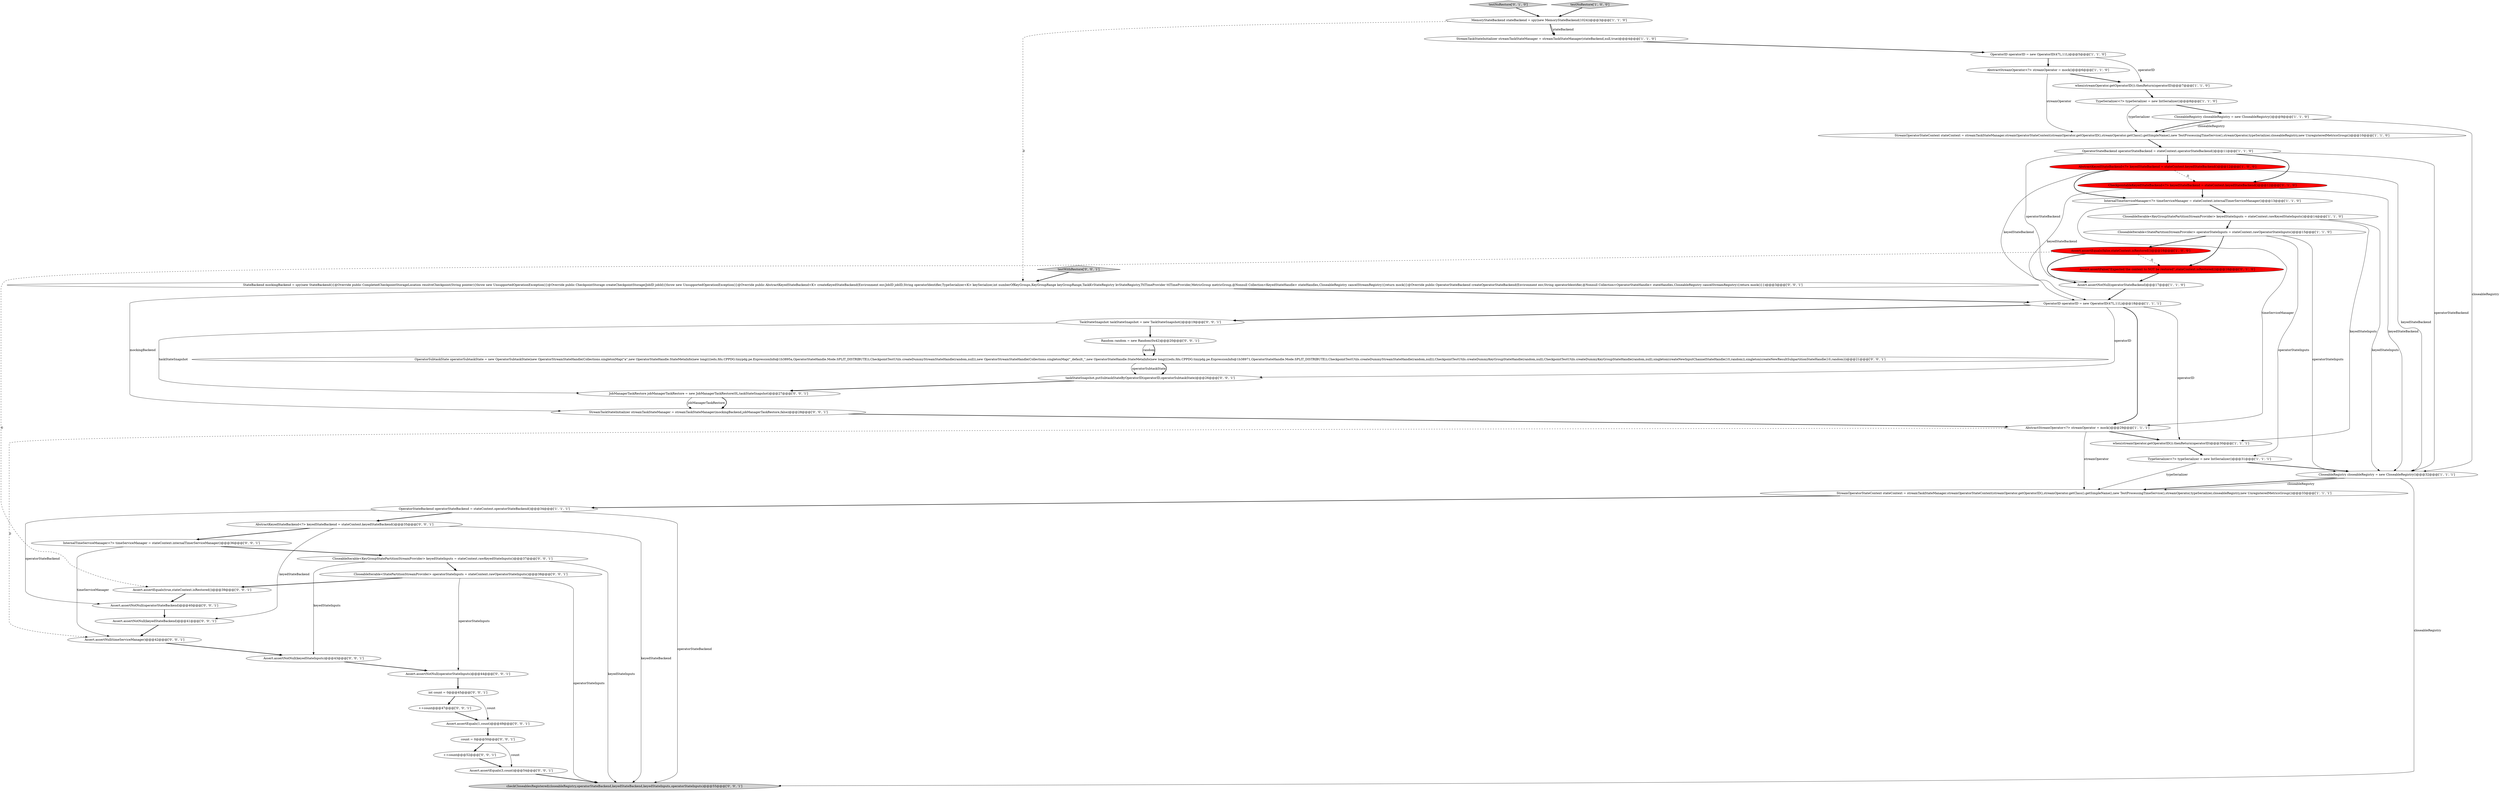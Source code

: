 digraph {
29 [style = filled, label = "taskStateSnapshot.putSubtaskStateByOperatorID(operatorID,operatorSubtaskState)@@@26@@@['0', '0', '1']", fillcolor = white, shape = ellipse image = "AAA0AAABBB3BBB"];
20 [style = filled, label = "when(streamOperator.getOperatorID()).thenReturn(operatorID)@@@7@@@['1', '1', '0']", fillcolor = white, shape = ellipse image = "AAA0AAABBB1BBB"];
8 [style = filled, label = "CloseableIterable<KeyGroupStatePartitionStreamProvider> keyedStateInputs = stateContext.rawKeyedStateInputs()@@@14@@@['1', '1', '0']", fillcolor = white, shape = ellipse image = "AAA0AAABBB1BBB"];
7 [style = filled, label = "MemoryStateBackend stateBackend = spy(new MemoryStateBackend(1024))@@@3@@@['1', '1', '0']", fillcolor = white, shape = ellipse image = "AAA0AAABBB1BBB"];
5 [style = filled, label = "CloseableIterable<StatePartitionStreamProvider> operatorStateInputs = stateContext.rawOperatorStateInputs()@@@15@@@['1', '1', '0']", fillcolor = white, shape = ellipse image = "AAA0AAABBB1BBB"];
25 [style = filled, label = "Assert.assertFalse(\"Expected the context to NOT be restored\",stateContext.isRestored())@@@16@@@['0', '1', '0']", fillcolor = red, shape = ellipse image = "AAA1AAABBB2BBB"];
14 [style = filled, label = "OperatorStateBackend operatorStateBackend = stateContext.operatorStateBackend()@@@34@@@['1', '1', '1']", fillcolor = white, shape = ellipse image = "AAA0AAABBB1BBB"];
11 [style = filled, label = "TypeSerializer<?> typeSerializer = new IntSerializer()@@@8@@@['1', '1', '0']", fillcolor = white, shape = ellipse image = "AAA0AAABBB1BBB"];
13 [style = filled, label = "StreamOperatorStateContext stateContext = streamTaskStateManager.streamOperatorStateContext(streamOperator.getOperatorID(),streamOperator.getClass().getSimpleName(),new TestProcessingTimeService(),streamOperator,typeSerializer,closeableRegistry,new UnregisteredMetricsGroup())@@@33@@@['1', '1', '1']", fillcolor = white, shape = ellipse image = "AAA0AAABBB1BBB"];
0 [style = filled, label = "OperatorID operatorID = new OperatorID(47L,11L)@@@5@@@['1', '1', '0']", fillcolor = white, shape = ellipse image = "AAA0AAABBB1BBB"];
40 [style = filled, label = "OperatorSubtaskState operatorSubtaskState = new OperatorSubtaskState(new OperatorStreamStateHandle(Collections.singletonMap(\"a\",new OperatorStateHandle.StateMetaInfo(new long((((edu.fdu.CPPDG.tinypdg.pe.ExpressionInfo@1b3895a,OperatorStateHandle.Mode.SPLIT_DISTRIBUTE)),CheckpointTestUtils.createDummyStreamStateHandle(random,null)),new OperatorStreamStateHandle(Collections.singletonMap(\"_default_\",new OperatorStateHandle.StateMetaInfo(new long((((edu.fdu.CPPDG.tinypdg.pe.ExpressionInfo@1b38971,OperatorStateHandle.Mode.SPLIT_DISTRIBUTE)),CheckpointTestUtils.createDummyStreamStateHandle(random,null)),CheckpointTestUtils.createDummyKeyGroupStateHandle(random,null),CheckpointTestUtils.createDummyKeyGroupStateHandle(random,null),singleton(createNewInputChannelStateHandle(10,random)),singleton(createNewResultSubpartitionStateHandle(10,random)))@@@21@@@['0', '0', '1']", fillcolor = white, shape = ellipse image = "AAA0AAABBB3BBB"];
32 [style = filled, label = "AbstractKeyedStateBackend<?> keyedStateBackend = stateContext.keyedStateBackend()@@@35@@@['0', '0', '1']", fillcolor = white, shape = ellipse image = "AAA0AAABBB3BBB"];
47 [style = filled, label = "InternalTimeServiceManager<?> timeServiceManager = stateContext.internalTimerServiceManager()@@@36@@@['0', '0', '1']", fillcolor = white, shape = ellipse image = "AAA0AAABBB3BBB"];
38 [style = filled, label = "++count@@@47@@@['0', '0', '1']", fillcolor = white, shape = ellipse image = "AAA0AAABBB3BBB"];
48 [style = filled, label = "Random random = new Random(0x42)@@@20@@@['0', '0', '1']", fillcolor = white, shape = ellipse image = "AAA0AAABBB3BBB"];
9 [style = filled, label = "Assert.assertNotNull(operatorStateBackend)@@@17@@@['1', '1', '0']", fillcolor = white, shape = ellipse image = "AAA0AAABBB1BBB"];
16 [style = filled, label = "CloseableRegistry closeableRegistry = new CloseableRegistry()@@@9@@@['1', '1', '0']", fillcolor = white, shape = ellipse image = "AAA0AAABBB1BBB"];
49 [style = filled, label = "checkCloseablesRegistered(closeableRegistry,operatorStateBackend,keyedStateBackend,keyedStateInputs,operatorStateInputs)@@@55@@@['0', '0', '1']", fillcolor = lightgray, shape = ellipse image = "AAA0AAABBB3BBB"];
3 [style = filled, label = "TypeSerializer<?> typeSerializer = new IntSerializer()@@@31@@@['1', '1', '1']", fillcolor = white, shape = ellipse image = "AAA0AAABBB1BBB"];
42 [style = filled, label = "CloseableIterable<KeyGroupStatePartitionStreamProvider> keyedStateInputs = stateContext.rawKeyedStateInputs()@@@37@@@['0', '0', '1']", fillcolor = white, shape = ellipse image = "AAA0AAABBB3BBB"];
10 [style = filled, label = "AbstractStreamOperator<?> streamOperator = mock()@@@29@@@['1', '1', '1']", fillcolor = white, shape = ellipse image = "AAA0AAABBB1BBB"];
23 [style = filled, label = "testNoRestore['0', '1', '0']", fillcolor = lightgray, shape = diamond image = "AAA0AAABBB2BBB"];
37 [style = filled, label = "testWithRestore['0', '0', '1']", fillcolor = lightgray, shape = diamond image = "AAA0AAABBB3BBB"];
12 [style = filled, label = "when(streamOperator.getOperatorID()).thenReturn(operatorID)@@@30@@@['1', '1', '1']", fillcolor = white, shape = ellipse image = "AAA0AAABBB1BBB"];
22 [style = filled, label = "StreamTaskStateInitializer streamTaskStateManager = streamTaskStateManager(stateBackend,null,true)@@@4@@@['1', '1', '0']", fillcolor = white, shape = ellipse image = "AAA0AAABBB1BBB"];
18 [style = filled, label = "AbstractKeyedStateBackend<?> keyedStateBackend = stateContext.keyedStateBackend()@@@12@@@['1', '0', '0']", fillcolor = red, shape = ellipse image = "AAA1AAABBB1BBB"];
39 [style = filled, label = "Assert.assertNotNull(operatorStateBackend)@@@40@@@['0', '0', '1']", fillcolor = white, shape = ellipse image = "AAA0AAABBB3BBB"];
45 [style = filled, label = "++count@@@52@@@['0', '0', '1']", fillcolor = white, shape = ellipse image = "AAA0AAABBB3BBB"];
33 [style = filled, label = "CloseableIterable<StatePartitionStreamProvider> operatorStateInputs = stateContext.rawOperatorStateInputs()@@@38@@@['0', '0', '1']", fillcolor = white, shape = ellipse image = "AAA0AAABBB3BBB"];
17 [style = filled, label = "OperatorStateBackend operatorStateBackend = stateContext.operatorStateBackend()@@@11@@@['1', '1', '0']", fillcolor = white, shape = ellipse image = "AAA0AAABBB1BBB"];
50 [style = filled, label = "count = 0@@@50@@@['0', '0', '1']", fillcolor = white, shape = ellipse image = "AAA0AAABBB3BBB"];
35 [style = filled, label = "StreamTaskStateInitializer streamTaskStateManager = streamTaskStateManager(mockingBackend,jobManagerTaskRestore,false)@@@28@@@['0', '0', '1']", fillcolor = white, shape = ellipse image = "AAA0AAABBB3BBB"];
41 [style = filled, label = "StateBackend mockingBackend = spy(new StateBackend(){@Override public CompletedCheckpointStorageLocation resolveCheckpoint(String pointer){throw new UnsupportedOperationException()}@Override public CheckpointStorage createCheckpointStorage(JobID jobId){throw new UnsupportedOperationException()}@Override public AbstractKeyedStateBackend<K> createKeyedStateBackend(Environment env,JobID jobID,String operatorIdentifier,TypeSerializer<K> keySerializer,int numberOfKeyGroups,KeyGroupRange keyGroupRange,TaskKvStateRegistry kvStateRegistry,TtlTimeProvider ttlTimeProvider,MetricGroup metricGroup,@Nonnull Collection<KeyedStateHandle> stateHandles,CloseableRegistry cancelStreamRegistry){return mock()}@Override public OperatorStateBackend createOperatorStateBackend(Environment env,String operatorIdentifier,@Nonnull Collection<OperatorStateHandle> stateHandles,CloseableRegistry cancelStreamRegistry){return mock()}})@@@3@@@['0', '0', '1']", fillcolor = white, shape = ellipse image = "AAA0AAABBB3BBB"];
19 [style = filled, label = "InternalTimeServiceManager<?> timeServiceManager = stateContext.internalTimerServiceManager()@@@13@@@['1', '1', '0']", fillcolor = white, shape = ellipse image = "AAA0AAABBB1BBB"];
15 [style = filled, label = "AbstractStreamOperator<?> streamOperator = mock()@@@6@@@['1', '1', '0']", fillcolor = white, shape = ellipse image = "AAA0AAABBB1BBB"];
24 [style = filled, label = "CheckpointableKeyedStateBackend<?> keyedStateBackend = stateContext.keyedStateBackend()@@@12@@@['0', '1', '0']", fillcolor = red, shape = ellipse image = "AAA1AAABBB2BBB"];
28 [style = filled, label = "TaskStateSnapshot taskStateSnapshot = new TaskStateSnapshot()@@@19@@@['0', '0', '1']", fillcolor = white, shape = ellipse image = "AAA0AAABBB3BBB"];
2 [style = filled, label = "OperatorID operatorID = new OperatorID(47L,11L)@@@18@@@['1', '1', '1']", fillcolor = white, shape = ellipse image = "AAA0AAABBB1BBB"];
4 [style = filled, label = "testNoRestore['1', '0', '0']", fillcolor = lightgray, shape = diamond image = "AAA0AAABBB1BBB"];
36 [style = filled, label = "JobManagerTaskRestore jobManagerTaskRestore = new JobManagerTaskRestore(0L,taskStateSnapshot)@@@27@@@['0', '0', '1']", fillcolor = white, shape = ellipse image = "AAA0AAABBB3BBB"];
30 [style = filled, label = "Assert.assertNotNull(keyedStateBackend)@@@41@@@['0', '0', '1']", fillcolor = white, shape = ellipse image = "AAA0AAABBB3BBB"];
27 [style = filled, label = "Assert.assertEquals(true,stateContext.isRestored())@@@39@@@['0', '0', '1']", fillcolor = white, shape = ellipse image = "AAA0AAABBB3BBB"];
46 [style = filled, label = "Assert.assertNotNull(keyedStateInputs)@@@43@@@['0', '0', '1']", fillcolor = white, shape = ellipse image = "AAA0AAABBB3BBB"];
1 [style = filled, label = "StreamOperatorStateContext stateContext = streamTaskStateManager.streamOperatorStateContext(streamOperator.getOperatorID(),streamOperator.getClass().getSimpleName(),new TestProcessingTimeService(),streamOperator,typeSerializer,closeableRegistry,new UnregisteredMetricsGroup())@@@10@@@['1', '1', '0']", fillcolor = white, shape = ellipse image = "AAA0AAABBB1BBB"];
6 [style = filled, label = "CloseableRegistry closeableRegistry = new CloseableRegistry()@@@32@@@['1', '1', '1']", fillcolor = white, shape = ellipse image = "AAA0AAABBB1BBB"];
34 [style = filled, label = "Assert.assertEquals(1,count)@@@49@@@['0', '0', '1']", fillcolor = white, shape = ellipse image = "AAA0AAABBB3BBB"];
44 [style = filled, label = "Assert.assertNotNull(operatorStateInputs)@@@44@@@['0', '0', '1']", fillcolor = white, shape = ellipse image = "AAA0AAABBB3BBB"];
31 [style = filled, label = "Assert.assertNull(timeServiceManager)@@@42@@@['0', '0', '1']", fillcolor = white, shape = ellipse image = "AAA0AAABBB3BBB"];
21 [style = filled, label = "Assert.assertEquals(false,stateContext.isRestored())@@@16@@@['1', '0', '0']", fillcolor = red, shape = ellipse image = "AAA1AAABBB1BBB"];
26 [style = filled, label = "Assert.assertEquals(3,count)@@@54@@@['0', '0', '1']", fillcolor = white, shape = ellipse image = "AAA0AAABBB3BBB"];
43 [style = filled, label = "int count = 0@@@45@@@['0', '0', '1']", fillcolor = white, shape = ellipse image = "AAA0AAABBB3BBB"];
11->1 [style = solid, label="typeSerializer"];
5->3 [style = solid, label="operatorStateInputs"];
42->46 [style = solid, label="keyedStateInputs"];
34->50 [style = bold, label=""];
40->29 [style = solid, label="operatorSubtaskState"];
0->15 [style = bold, label=""];
28->36 [style = solid, label="taskStateSnapshot"];
14->39 [style = solid, label="operatorStateBackend"];
14->49 [style = solid, label="operatorStateBackend"];
22->0 [style = bold, label=""];
15->1 [style = solid, label="streamOperator"];
10->12 [style = bold, label=""];
15->20 [style = bold, label=""];
50->45 [style = bold, label=""];
21->25 [style = dashed, label="0"];
35->10 [style = bold, label=""];
31->46 [style = bold, label=""];
13->14 [style = bold, label=""];
2->28 [style = bold, label=""];
29->36 [style = bold, label=""];
11->16 [style = bold, label=""];
41->35 [style = solid, label="mockingBackend"];
24->19 [style = bold, label=""];
9->2 [style = bold, label=""];
18->2 [style = solid, label="keyedStateBackend"];
18->19 [style = bold, label=""];
48->40 [style = solid, label="random"];
26->49 [style = bold, label=""];
10->31 [style = dashed, label="0"];
24->6 [style = solid, label="keyedStateBackend"];
0->20 [style = solid, label="operatorID"];
18->6 [style = solid, label="keyedStateBackend"];
41->2 [style = bold, label=""];
32->49 [style = solid, label="keyedStateBackend"];
33->27 [style = bold, label=""];
5->25 [style = bold, label=""];
1->17 [style = bold, label=""];
2->29 [style = solid, label="operatorID"];
5->21 [style = bold, label=""];
21->9 [style = bold, label=""];
32->30 [style = solid, label="keyedStateBackend"];
42->49 [style = solid, label="keyedStateInputs"];
23->7 [style = bold, label=""];
36->35 [style = bold, label=""];
40->29 [style = bold, label=""];
46->44 [style = bold, label=""];
50->26 [style = solid, label="count"];
47->42 [style = bold, label=""];
21->27 [style = dashed, label="0"];
43->34 [style = solid, label="count"];
37->41 [style = bold, label=""];
25->9 [style = bold, label=""];
24->2 [style = solid, label="keyedStateBackend"];
3->6 [style = bold, label=""];
2->10 [style = bold, label=""];
4->7 [style = bold, label=""];
5->6 [style = solid, label="operatorStateInputs"];
19->10 [style = solid, label="timeServiceManager"];
8->6 [style = solid, label="keyedStateInputs"];
7->22 [style = solid, label="stateBackend"];
33->49 [style = solid, label="operatorStateInputs"];
7->22 [style = bold, label=""];
27->39 [style = bold, label=""];
16->1 [style = solid, label="closeableRegistry"];
43->38 [style = bold, label=""];
8->12 [style = solid, label="keyedStateInputs"];
16->1 [style = bold, label=""];
17->9 [style = solid, label="operatorStateBackend"];
30->31 [style = bold, label=""];
6->13 [style = bold, label=""];
38->34 [style = bold, label=""];
3->13 [style = solid, label="typeSerializer"];
7->41 [style = dashed, label="0"];
12->3 [style = bold, label=""];
47->31 [style = solid, label="timeServiceManager"];
14->32 [style = bold, label=""];
18->24 [style = dashed, label="0"];
20->11 [style = bold, label=""];
2->12 [style = solid, label="operatorID"];
6->49 [style = solid, label="closeableRegistry"];
42->33 [style = bold, label=""];
33->44 [style = solid, label="operatorStateInputs"];
16->6 [style = solid, label="closeableRegistry"];
48->40 [style = bold, label=""];
19->8 [style = bold, label=""];
44->43 [style = bold, label=""];
36->35 [style = solid, label="jobManagerTaskRestore"];
39->30 [style = bold, label=""];
17->24 [style = bold, label=""];
6->13 [style = solid, label="closeableRegistry"];
8->5 [style = bold, label=""];
32->47 [style = bold, label=""];
28->48 [style = bold, label=""];
45->26 [style = bold, label=""];
10->13 [style = solid, label="streamOperator"];
17->18 [style = bold, label=""];
17->6 [style = solid, label="operatorStateBackend"];
}
